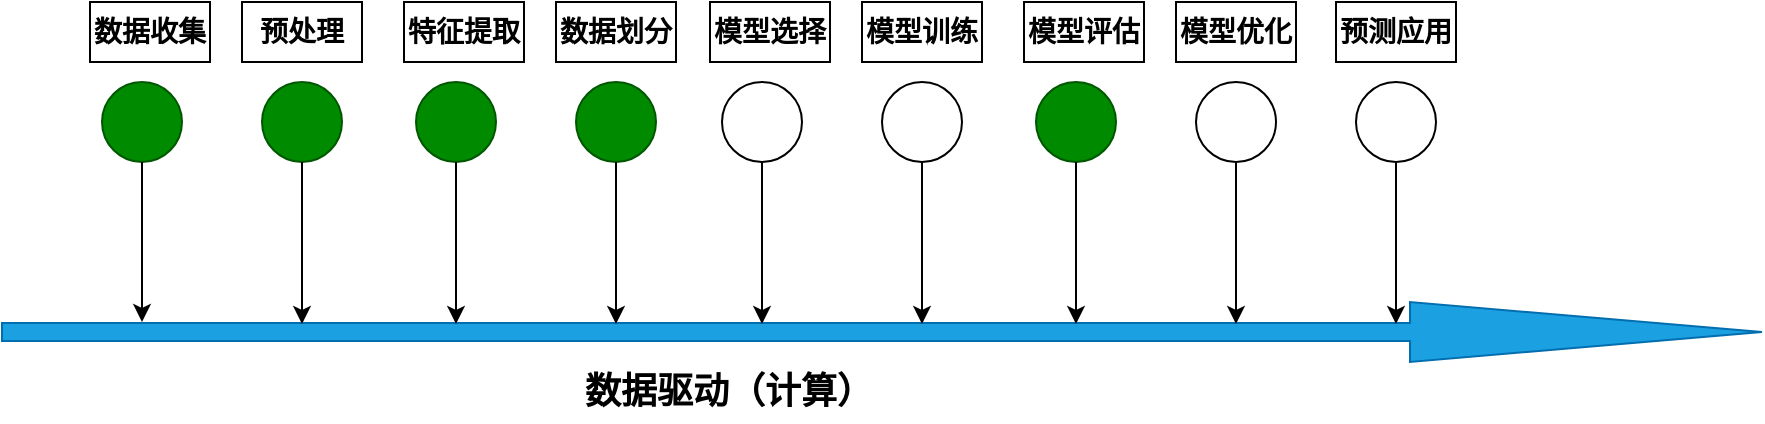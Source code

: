 <mxfile version="24.7.4">
  <diagram name="第 1 页" id="owHbSVxYOdPzx7tkZsbH">
    <mxGraphModel dx="1781" dy="581" grid="1" gridSize="10" guides="1" tooltips="1" connect="1" arrows="1" fold="1" page="1" pageScale="1" pageWidth="827" pageHeight="1169" math="0" shadow="0">
      <root>
        <mxCell id="0" />
        <mxCell id="1" parent="0" />
        <mxCell id="5HXwB_OHcQCp0-oOfn8B-1" value="" style="shape=singleArrow;whiteSpace=wrap;html=1;fillColor=#1ba1e2;fontColor=#ffffff;strokeColor=#006EAF;fontStyle=1;fontSize=14;" vertex="1" parent="1">
          <mxGeometry x="-10" y="280" width="880" height="30" as="geometry" />
        </mxCell>
        <mxCell id="5HXwB_OHcQCp0-oOfn8B-2" value="" style="ellipse;whiteSpace=wrap;html=1;aspect=fixed;fillColor=#008a00;fontColor=#ffffff;strokeColor=#005700;fontStyle=1;fontSize=14;" vertex="1" parent="1">
          <mxGeometry x="40" y="170" width="40" height="40" as="geometry" />
        </mxCell>
        <mxCell id="5HXwB_OHcQCp0-oOfn8B-3" style="edgeStyle=orthogonalEdgeStyle;rounded=0;orthogonalLoop=1;jettySize=auto;html=1;exitX=0.5;exitY=1;exitDx=0;exitDy=0;fontStyle=1;fontSize=14;" edge="1" parent="1" source="5HXwB_OHcQCp0-oOfn8B-2">
          <mxGeometry relative="1" as="geometry">
            <mxPoint x="60" y="290" as="targetPoint" />
          </mxGeometry>
        </mxCell>
        <mxCell id="5HXwB_OHcQCp0-oOfn8B-4" value="数据收集" style="rounded=0;whiteSpace=wrap;html=1;fontStyle=1;fontSize=14;" vertex="1" parent="1">
          <mxGeometry x="34" y="130" width="60" height="30" as="geometry" />
        </mxCell>
        <mxCell id="5HXwB_OHcQCp0-oOfn8B-5" value="" style="ellipse;whiteSpace=wrap;html=1;aspect=fixed;fillColor=#008a00;fontColor=#ffffff;strokeColor=#005700;fontStyle=1;fontSize=14;" vertex="1" parent="1">
          <mxGeometry x="120" y="170" width="40" height="40" as="geometry" />
        </mxCell>
        <mxCell id="5HXwB_OHcQCp0-oOfn8B-6" style="edgeStyle=orthogonalEdgeStyle;rounded=0;orthogonalLoop=1;jettySize=auto;html=1;exitX=0.5;exitY=1;exitDx=0;exitDy=0;entryX=0.044;entryY=0.275;entryDx=0;entryDy=0;entryPerimeter=0;fontStyle=1;fontSize=14;" edge="1" parent="1" source="5HXwB_OHcQCp0-oOfn8B-5">
          <mxGeometry relative="1" as="geometry">
            <mxPoint x="140" y="291" as="targetPoint" />
          </mxGeometry>
        </mxCell>
        <mxCell id="5HXwB_OHcQCp0-oOfn8B-7" value="预处理" style="rounded=0;whiteSpace=wrap;html=1;fontStyle=1;fontSize=14;" vertex="1" parent="1">
          <mxGeometry x="110" y="130" width="60" height="30" as="geometry" />
        </mxCell>
        <mxCell id="5HXwB_OHcQCp0-oOfn8B-11" value="" style="ellipse;whiteSpace=wrap;html=1;aspect=fixed;fillColor=#008a00;fontColor=#ffffff;strokeColor=#005700;fontStyle=1;fontSize=14;" vertex="1" parent="1">
          <mxGeometry x="197" y="170" width="40" height="40" as="geometry" />
        </mxCell>
        <mxCell id="5HXwB_OHcQCp0-oOfn8B-12" style="edgeStyle=orthogonalEdgeStyle;rounded=0;orthogonalLoop=1;jettySize=auto;html=1;exitX=0.5;exitY=1;exitDx=0;exitDy=0;entryX=0.044;entryY=0.275;entryDx=0;entryDy=0;entryPerimeter=0;fontStyle=1;fontSize=14;" edge="1" parent="1" source="5HXwB_OHcQCp0-oOfn8B-11">
          <mxGeometry relative="1" as="geometry">
            <mxPoint x="217" y="291" as="targetPoint" />
          </mxGeometry>
        </mxCell>
        <mxCell id="5HXwB_OHcQCp0-oOfn8B-13" value="特征提取" style="rounded=0;whiteSpace=wrap;html=1;fontStyle=1;fontSize=14;" vertex="1" parent="1">
          <mxGeometry x="191" y="130" width="60" height="30" as="geometry" />
        </mxCell>
        <mxCell id="5HXwB_OHcQCp0-oOfn8B-14" value="" style="ellipse;whiteSpace=wrap;html=1;aspect=fixed;fillColor=#008a00;fontColor=#ffffff;strokeColor=#005700;fontStyle=1;fontSize=14;" vertex="1" parent="1">
          <mxGeometry x="277" y="170" width="40" height="40" as="geometry" />
        </mxCell>
        <mxCell id="5HXwB_OHcQCp0-oOfn8B-15" style="edgeStyle=orthogonalEdgeStyle;rounded=0;orthogonalLoop=1;jettySize=auto;html=1;exitX=0.5;exitY=1;exitDx=0;exitDy=0;entryX=0.044;entryY=0.275;entryDx=0;entryDy=0;entryPerimeter=0;fontStyle=1;fontSize=14;" edge="1" parent="1" source="5HXwB_OHcQCp0-oOfn8B-14">
          <mxGeometry relative="1" as="geometry">
            <mxPoint x="297" y="291" as="targetPoint" />
          </mxGeometry>
        </mxCell>
        <mxCell id="5HXwB_OHcQCp0-oOfn8B-16" value="数据划分" style="rounded=0;whiteSpace=wrap;html=1;fontStyle=1;fontSize=14;" vertex="1" parent="1">
          <mxGeometry x="267" y="130" width="60" height="30" as="geometry" />
        </mxCell>
        <mxCell id="5HXwB_OHcQCp0-oOfn8B-17" value="" style="ellipse;whiteSpace=wrap;html=1;aspect=fixed;fontStyle=1;fontSize=14;" vertex="1" parent="1">
          <mxGeometry x="350" y="170" width="40" height="40" as="geometry" />
        </mxCell>
        <mxCell id="5HXwB_OHcQCp0-oOfn8B-18" style="edgeStyle=orthogonalEdgeStyle;rounded=0;orthogonalLoop=1;jettySize=auto;html=1;exitX=0.5;exitY=1;exitDx=0;exitDy=0;entryX=0.044;entryY=0.275;entryDx=0;entryDy=0;entryPerimeter=0;fontStyle=1;fontSize=14;" edge="1" parent="1" source="5HXwB_OHcQCp0-oOfn8B-17">
          <mxGeometry relative="1" as="geometry">
            <mxPoint x="370" y="291" as="targetPoint" />
          </mxGeometry>
        </mxCell>
        <mxCell id="5HXwB_OHcQCp0-oOfn8B-19" value="模型选择" style="rounded=0;whiteSpace=wrap;html=1;fontStyle=1;fontSize=14;" vertex="1" parent="1">
          <mxGeometry x="344" y="130" width="60" height="30" as="geometry" />
        </mxCell>
        <mxCell id="5HXwB_OHcQCp0-oOfn8B-20" value="" style="ellipse;whiteSpace=wrap;html=1;aspect=fixed;fontStyle=1;fontSize=14;" vertex="1" parent="1">
          <mxGeometry x="430" y="170" width="40" height="40" as="geometry" />
        </mxCell>
        <mxCell id="5HXwB_OHcQCp0-oOfn8B-21" style="edgeStyle=orthogonalEdgeStyle;rounded=0;orthogonalLoop=1;jettySize=auto;html=1;exitX=0.5;exitY=1;exitDx=0;exitDy=0;entryX=0.044;entryY=0.275;entryDx=0;entryDy=0;entryPerimeter=0;fontStyle=1;fontSize=14;" edge="1" parent="1" source="5HXwB_OHcQCp0-oOfn8B-20">
          <mxGeometry relative="1" as="geometry">
            <mxPoint x="450" y="291" as="targetPoint" />
          </mxGeometry>
        </mxCell>
        <mxCell id="5HXwB_OHcQCp0-oOfn8B-22" value="模型训练" style="rounded=0;whiteSpace=wrap;html=1;fontStyle=1;fontSize=14;" vertex="1" parent="1">
          <mxGeometry x="420" y="130" width="60" height="30" as="geometry" />
        </mxCell>
        <mxCell id="5HXwB_OHcQCp0-oOfn8B-23" value="" style="ellipse;whiteSpace=wrap;html=1;aspect=fixed;fillColor=#008a00;fontColor=#ffffff;strokeColor=#005700;fontStyle=1;fontSize=14;" vertex="1" parent="1">
          <mxGeometry x="507" y="170" width="40" height="40" as="geometry" />
        </mxCell>
        <mxCell id="5HXwB_OHcQCp0-oOfn8B-24" style="edgeStyle=orthogonalEdgeStyle;rounded=0;orthogonalLoop=1;jettySize=auto;html=1;exitX=0.5;exitY=1;exitDx=0;exitDy=0;entryX=0.044;entryY=0.275;entryDx=0;entryDy=0;entryPerimeter=0;fontStyle=1;fontSize=14;" edge="1" parent="1" source="5HXwB_OHcQCp0-oOfn8B-23">
          <mxGeometry relative="1" as="geometry">
            <mxPoint x="527" y="291" as="targetPoint" />
          </mxGeometry>
        </mxCell>
        <mxCell id="5HXwB_OHcQCp0-oOfn8B-25" value="模型评估" style="rounded=0;whiteSpace=wrap;html=1;fontStyle=1;fontSize=14;" vertex="1" parent="1">
          <mxGeometry x="501" y="130" width="60" height="30" as="geometry" />
        </mxCell>
        <mxCell id="5HXwB_OHcQCp0-oOfn8B-26" value="" style="ellipse;whiteSpace=wrap;html=1;aspect=fixed;fontStyle=1;fontSize=14;" vertex="1" parent="1">
          <mxGeometry x="587" y="170" width="40" height="40" as="geometry" />
        </mxCell>
        <mxCell id="5HXwB_OHcQCp0-oOfn8B-27" style="edgeStyle=orthogonalEdgeStyle;rounded=0;orthogonalLoop=1;jettySize=auto;html=1;exitX=0.5;exitY=1;exitDx=0;exitDy=0;entryX=0.044;entryY=0.275;entryDx=0;entryDy=0;entryPerimeter=0;fontStyle=1;fontSize=14;" edge="1" parent="1" source="5HXwB_OHcQCp0-oOfn8B-26">
          <mxGeometry relative="1" as="geometry">
            <mxPoint x="607" y="291" as="targetPoint" />
          </mxGeometry>
        </mxCell>
        <mxCell id="5HXwB_OHcQCp0-oOfn8B-28" value="模型优化" style="rounded=0;whiteSpace=wrap;html=1;fontStyle=1;fontSize=14;" vertex="1" parent="1">
          <mxGeometry x="577" y="130" width="60" height="30" as="geometry" />
        </mxCell>
        <mxCell id="5HXwB_OHcQCp0-oOfn8B-29" value="" style="ellipse;whiteSpace=wrap;html=1;aspect=fixed;fontStyle=1;fontSize=14;" vertex="1" parent="1">
          <mxGeometry x="667" y="170" width="40" height="40" as="geometry" />
        </mxCell>
        <mxCell id="5HXwB_OHcQCp0-oOfn8B-30" style="edgeStyle=orthogonalEdgeStyle;rounded=0;orthogonalLoop=1;jettySize=auto;html=1;exitX=0.5;exitY=1;exitDx=0;exitDy=0;entryX=0.044;entryY=0.275;entryDx=0;entryDy=0;entryPerimeter=0;fontStyle=1;fontSize=14;" edge="1" parent="1" source="5HXwB_OHcQCp0-oOfn8B-29">
          <mxGeometry relative="1" as="geometry">
            <mxPoint x="687" y="291" as="targetPoint" />
          </mxGeometry>
        </mxCell>
        <mxCell id="5HXwB_OHcQCp0-oOfn8B-31" value="预测应用" style="rounded=0;whiteSpace=wrap;html=1;fontStyle=1;fontSize=14;" vertex="1" parent="1">
          <mxGeometry x="657" y="130" width="60" height="30" as="geometry" />
        </mxCell>
        <mxCell id="5HXwB_OHcQCp0-oOfn8B-33" value="&lt;b&gt;&lt;font style=&quot;font-size: 18px;&quot;&gt;数据驱动（计算）&lt;/font&gt;&lt;/b&gt;" style="text;html=1;align=center;verticalAlign=middle;whiteSpace=wrap;rounded=0;" vertex="1" parent="1">
          <mxGeometry x="267" y="310" width="173" height="30" as="geometry" />
        </mxCell>
      </root>
    </mxGraphModel>
  </diagram>
</mxfile>
